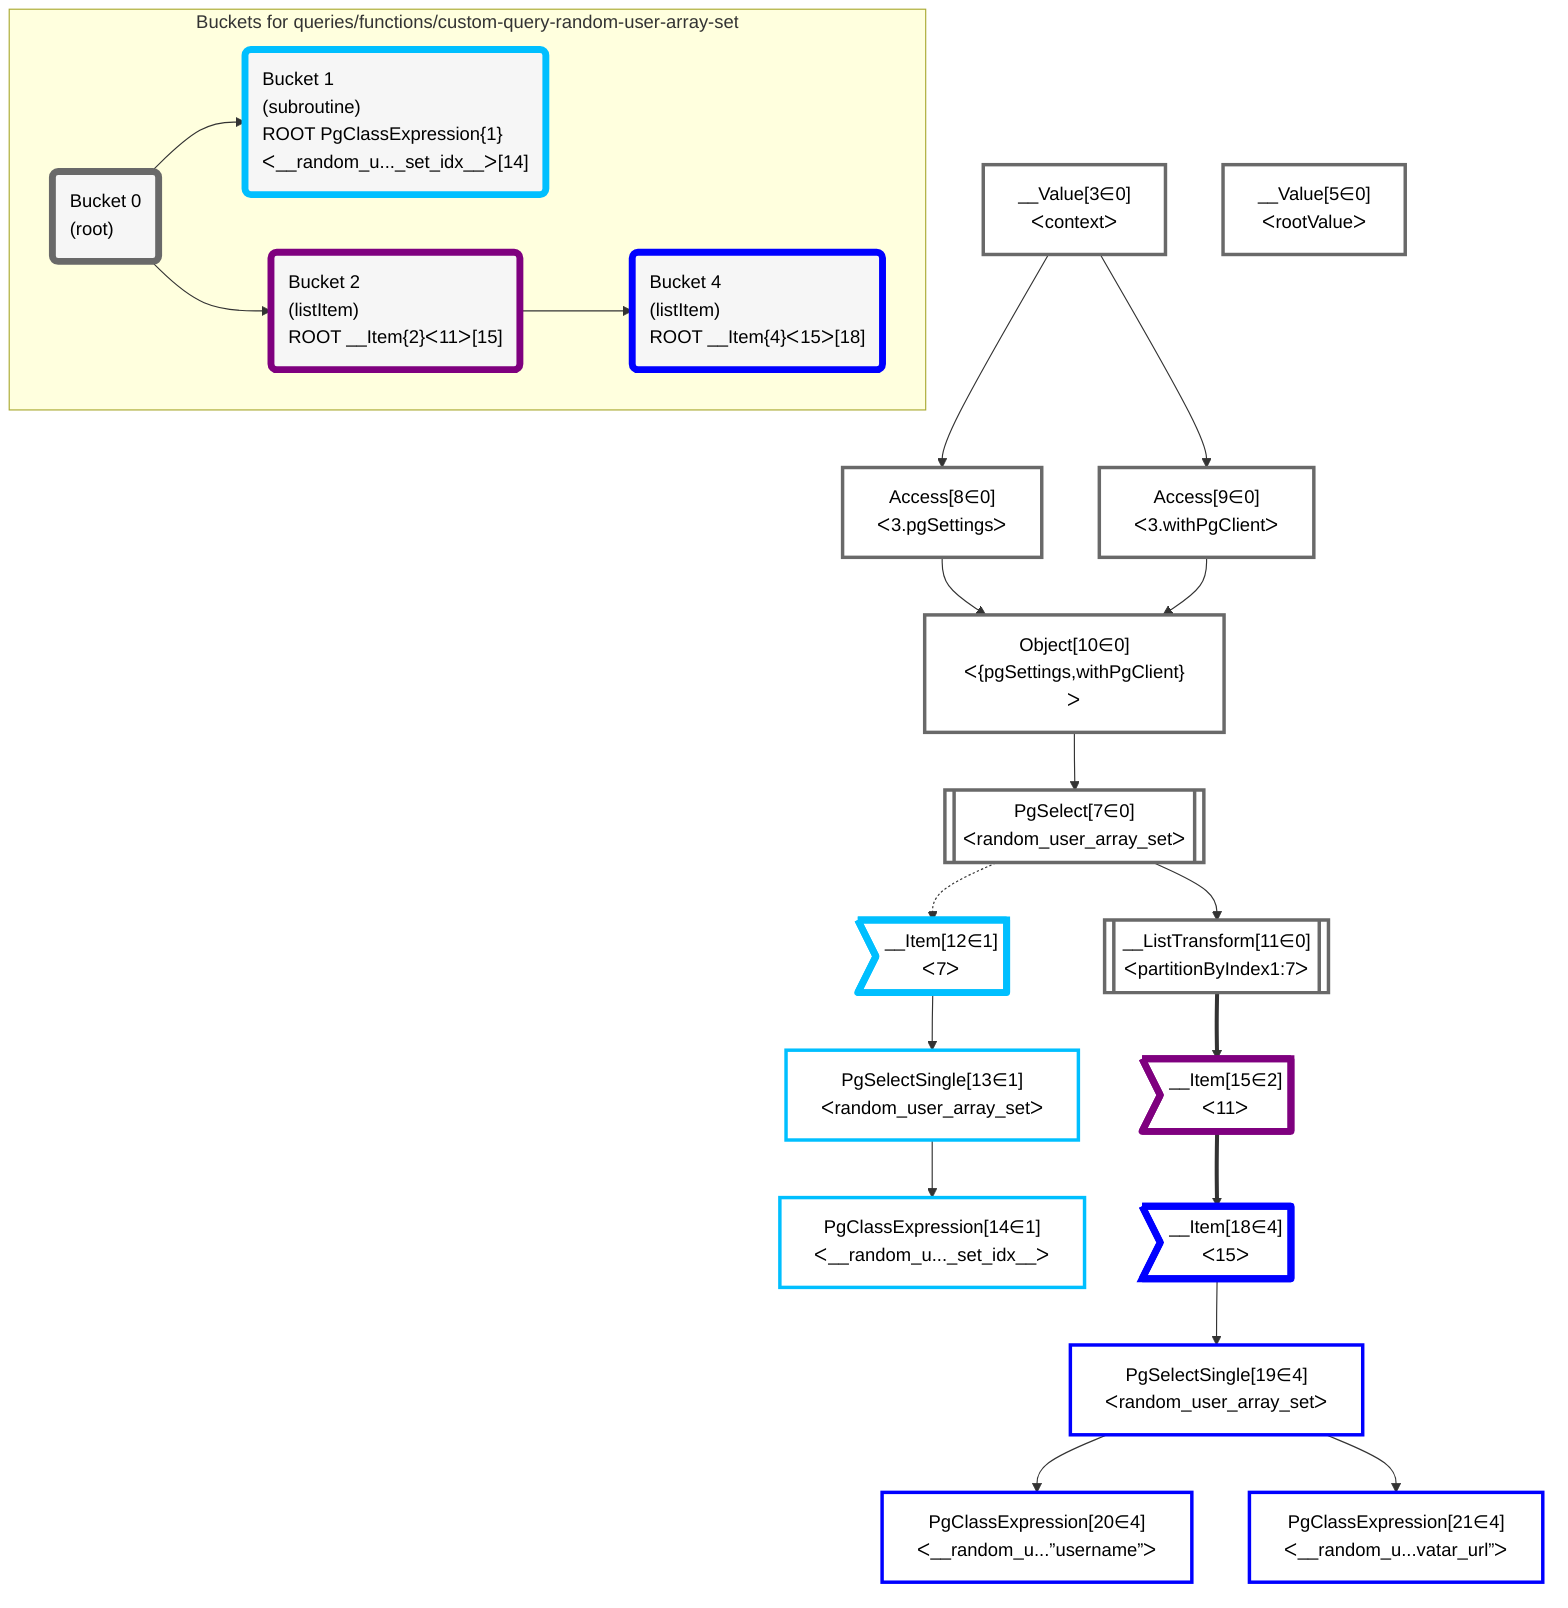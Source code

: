graph TD
    classDef path fill:#eee,stroke:#000,color:#000
    classDef plan fill:#fff,stroke-width:3px,color:#000
    classDef itemplan fill:#fff,stroke-width:6px,color:#000
    classDef sideeffectplan fill:#f00,stroke-width:6px,color:#000
    classDef bucket fill:#f6f6f6,color:#000,stroke-width:6px,text-align:left


    %% define steps
    __Value3["__Value[3∈0]<br />ᐸcontextᐳ"]:::plan
    __Value5["__Value[5∈0]<br />ᐸrootValueᐳ"]:::plan
    Access8["Access[8∈0]<br />ᐸ3.pgSettingsᐳ"]:::plan
    Access9["Access[9∈0]<br />ᐸ3.withPgClientᐳ"]:::plan
    Object10["Object[10∈0]<br />ᐸ{pgSettings,withPgClient}ᐳ"]:::plan
    PgSelect7[["PgSelect[7∈0]<br />ᐸrandom_user_array_setᐳ"]]:::plan
    __ListTransform11[["__ListTransform[11∈0]<br />ᐸpartitionByIndex1:7ᐳ"]]:::plan
    __Item12>"__Item[12∈1]<br />ᐸ7ᐳ"]:::itemplan
    PgSelectSingle13["PgSelectSingle[13∈1]<br />ᐸrandom_user_array_setᐳ"]:::plan
    PgClassExpression14["PgClassExpression[14∈1]<br />ᐸ__random_u..._set_idx__ᐳ"]:::plan
    __Item15>"__Item[15∈2]<br />ᐸ11ᐳ"]:::itemplan
    __Item18>"__Item[18∈4]<br />ᐸ15ᐳ"]:::itemplan
    PgSelectSingle19["PgSelectSingle[19∈4]<br />ᐸrandom_user_array_setᐳ"]:::plan
    PgClassExpression20["PgClassExpression[20∈4]<br />ᐸ__random_u...”username”ᐳ"]:::plan
    PgClassExpression21["PgClassExpression[21∈4]<br />ᐸ__random_u...vatar_url”ᐳ"]:::plan

    %% plan dependencies
    __Value3 --> Access8
    __Value3 --> Access9
    Access8 & Access9 --> Object10
    Object10 --> PgSelect7
    PgSelect7 --> __ListTransform11
    PgSelect7 -.-> __Item12
    __Item12 --> PgSelectSingle13
    PgSelectSingle13 --> PgClassExpression14
    __ListTransform11 ==> __Item15
    __Item15 ==> __Item18
    __Item18 --> PgSelectSingle19
    PgSelectSingle19 --> PgClassExpression20
    PgSelectSingle19 --> PgClassExpression21

    subgraph "Buckets for queries/functions/custom-query-random-user-array-set"
    Bucket0("Bucket 0<br />(root)"):::bucket
    classDef bucket0 stroke:#696969
    class Bucket0,__Value3,__Value5,PgSelect7,Access8,Access9,Object10,__ListTransform11 bucket0
    Bucket1("Bucket 1<br />(subroutine)<br />ROOT PgClassExpression{1}ᐸ__random_u..._set_idx__ᐳ[14]"):::bucket
    classDef bucket1 stroke:#00bfff
    class Bucket1,__Item12,PgSelectSingle13,PgClassExpression14 bucket1
    Bucket2("Bucket 2<br />(listItem)<br />ROOT __Item{2}ᐸ11ᐳ[15]"):::bucket
    classDef bucket2 stroke:#7f007f
    class Bucket2,__Item15 bucket2
    Bucket4("Bucket 4<br />(listItem)<br />ROOT __Item{4}ᐸ15ᐳ[18]"):::bucket
    classDef bucket4 stroke:#0000ff
    class Bucket4,__Item18,PgSelectSingle19,PgClassExpression20,PgClassExpression21 bucket4
    Bucket0 --> Bucket1 & Bucket2
    Bucket2 --> Bucket4
    end